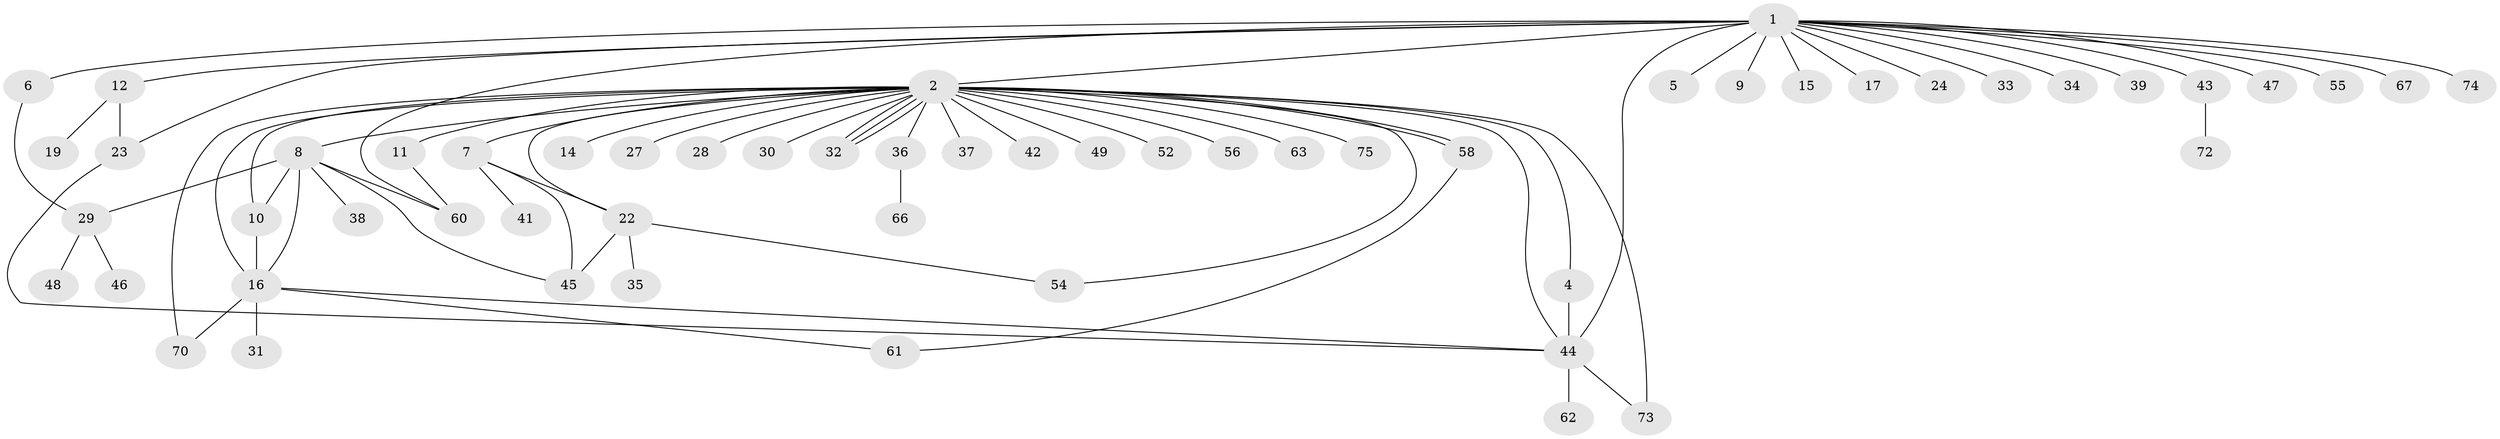 // original degree distribution, {10: 0.01282051282051282, 32: 0.01282051282051282, 17: 0.01282051282051282, 2: 0.2564102564102564, 5: 0.01282051282051282, 7: 0.01282051282051282, 3: 0.10256410256410256, 4: 0.05128205128205128, 1: 0.47435897435897434, 8: 0.01282051282051282, 6: 0.038461538461538464}
// Generated by graph-tools (version 1.1) at 2025/11/02/27/25 16:11:09]
// undirected, 57 vertices, 77 edges
graph export_dot {
graph [start="1"]
  node [color=gray90,style=filled];
  1 [super="+3"];
  2 [super="+21"];
  4;
  5 [super="+13"];
  6 [super="+26"];
  7 [super="+40"];
  8;
  9 [super="+50"];
  10 [super="+20"];
  11 [super="+76"];
  12 [super="+53"];
  14;
  15;
  16 [super="+18"];
  17;
  19;
  22 [super="+25"];
  23;
  24;
  27;
  28;
  29 [super="+71"];
  30;
  31;
  32;
  33;
  34 [super="+51"];
  35;
  36 [super="+59"];
  37;
  38;
  39;
  41;
  42 [super="+64"];
  43;
  44 [super="+68"];
  45;
  46;
  47;
  48 [super="+78"];
  49;
  52;
  54;
  55 [super="+57"];
  56 [super="+77"];
  58 [super="+69"];
  60 [super="+65"];
  61;
  62;
  63;
  66;
  67;
  70;
  72;
  73;
  74;
  75;
  1 -- 2 [weight=3];
  1 -- 9;
  1 -- 15;
  1 -- 24;
  1 -- 55;
  1 -- 60;
  1 -- 67;
  1 -- 74;
  1 -- 33;
  1 -- 34;
  1 -- 5;
  1 -- 6;
  1 -- 39;
  1 -- 43;
  1 -- 12;
  1 -- 44 [weight=2];
  1 -- 47;
  1 -- 17;
  1 -- 23;
  2 -- 4;
  2 -- 7;
  2 -- 8;
  2 -- 10;
  2 -- 11;
  2 -- 14;
  2 -- 16 [weight=2];
  2 -- 22 [weight=2];
  2 -- 27;
  2 -- 28;
  2 -- 30;
  2 -- 32;
  2 -- 32;
  2 -- 32;
  2 -- 36;
  2 -- 37;
  2 -- 42;
  2 -- 54;
  2 -- 56;
  2 -- 58 [weight=2];
  2 -- 58;
  2 -- 63;
  2 -- 70;
  2 -- 73;
  2 -- 75;
  2 -- 44;
  2 -- 52;
  2 -- 49;
  4 -- 44;
  6 -- 29;
  7 -- 22;
  7 -- 41;
  7 -- 45;
  8 -- 10;
  8 -- 38;
  8 -- 45;
  8 -- 60;
  8 -- 29;
  8 -- 16;
  10 -- 16;
  11 -- 60;
  12 -- 19;
  12 -- 23;
  16 -- 31;
  16 -- 70;
  16 -- 44;
  16 -- 61;
  22 -- 35;
  22 -- 45;
  22 -- 54;
  23 -- 44;
  29 -- 46;
  29 -- 48;
  36 -- 66;
  43 -- 72;
  44 -- 62;
  44 -- 73;
  58 -- 61;
}
